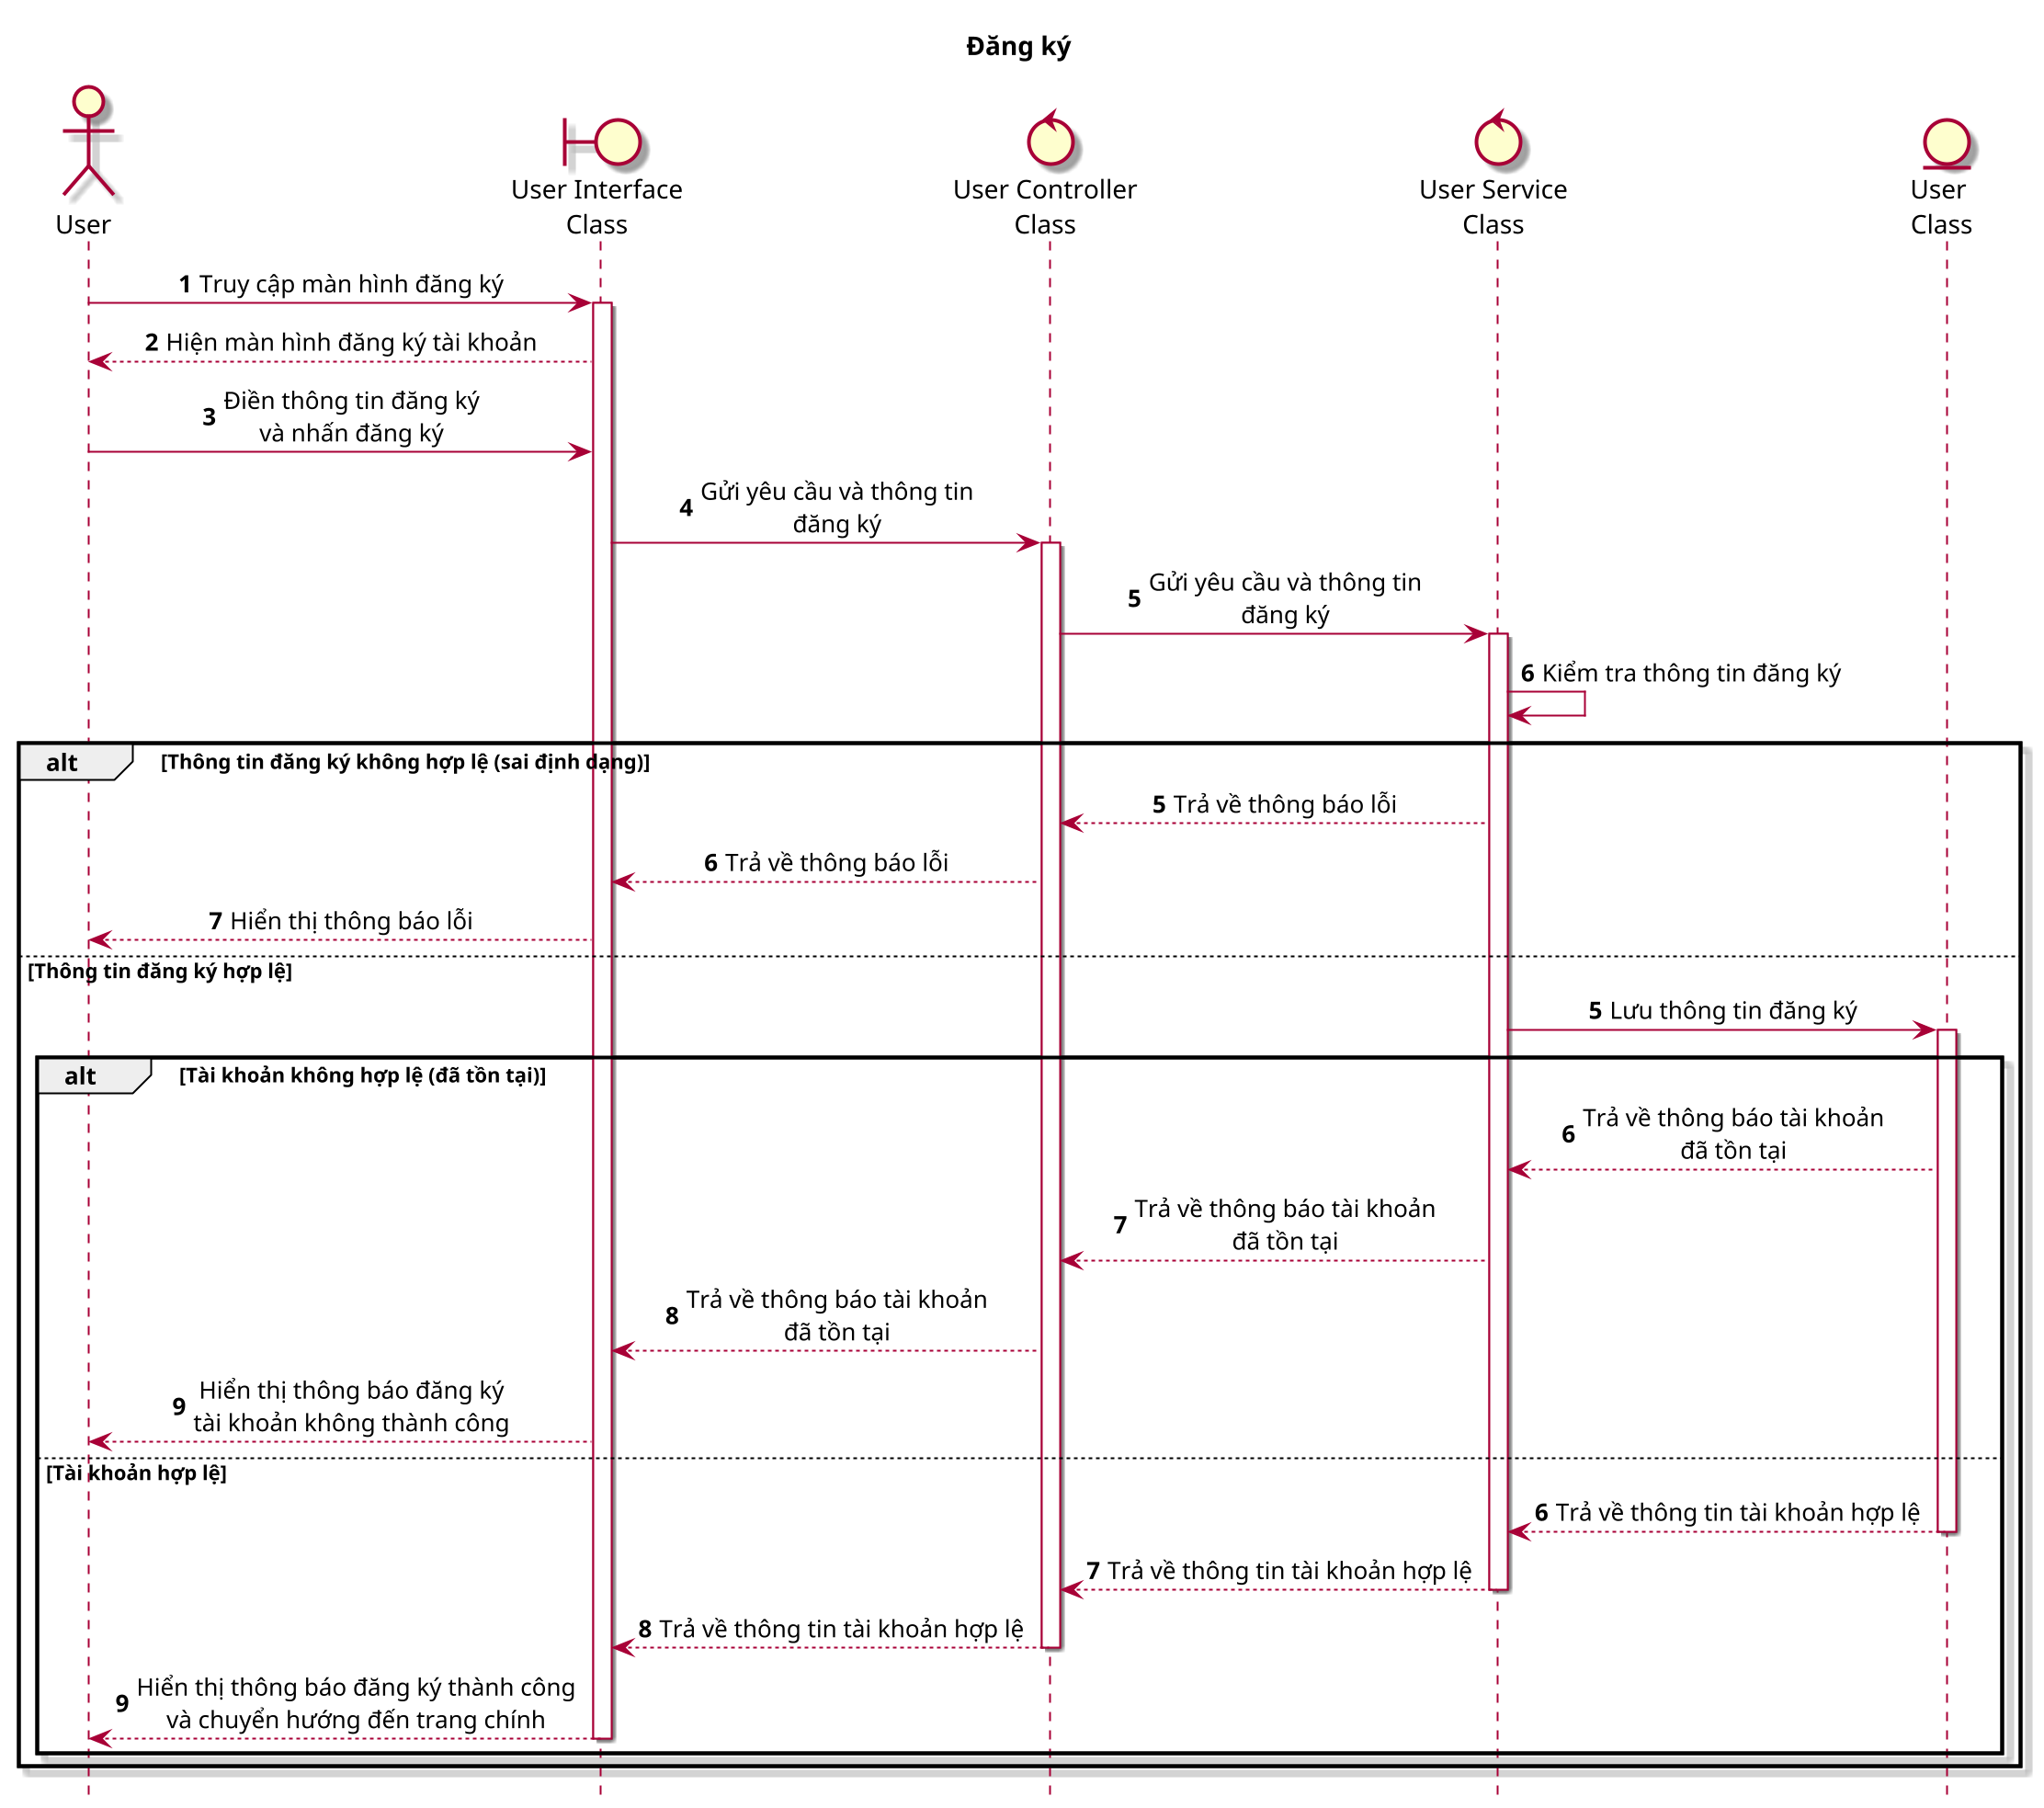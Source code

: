 @startuml SEQ02_DangKy

    title: Đăng ký

    skin rose
    scale 2
    skinparam sequenceMessageAlign center
    hide footbox

    actor "User" as user
    boundary "User Interface\nClass" as ui
    control "User Controller\nClass" as ctr
    control "User Service\nClass" as sv
    entity "User \nClass" as ent

    autonumber

    user -> ui: Truy cập màn hình đăng ký
    ui ++
    ui --> user: Hiện màn hình đăng ký tài khoản
    user -> ui: Điền thông tin đăng ký\nvà nhấn đăng ký
    ui -> ctr: Gửi yêu cầu và thông tin\nđăng ký
    ctr++
    ctr -> sv: Gửi yêu cầu và thông tin\nđăng ký
    sv++
    sv -> sv: Kiểm tra thông tin đăng ký
    
    alt Thông tin đăng ký không hợp lệ (sai định dạng)

        autonumber 5

        sv --> ctr: Trả về thông báo lỗi
        ctr --> ui: Trả về thông báo lỗi
        ui --> user: Hiển thị thông báo lỗi

    else Thông tin đăng ký hợp lệ

        autonumber 5

        sv -> ent: Lưu thông tin đăng ký
        ent ++

        alt Tài khoản không hợp lệ (đã tồn tại)
            ent --> sv: Trả về thông báo tài khoản\nđã tồn tại
            sv --> ctr: Trả về thông báo tài khoản\nđã tồn tại
            ctr --> ui: Trả về thông báo tài khoản\nđã tồn tại
            ui --> user: Hiển thị thông báo đăng ký\ntài khoản không thành công
        
        else Tài khoản hợp lệ

            autonumber 6

            ent --> sv: Trả về thông tin tài khoản hợp lệ
            ent -- 
            sv --> ctr: Trả về thông tin tài khoản hợp lệ
            sv --
            ctr --> ui: Trả về thông tin tài khoản hợp lệ
            ctr -- 
            ui --> user: Hiển thị thông báo đăng ký thành công\nvà chuyển hướng đến trang chính
            ui --
        end
    end
@enduml